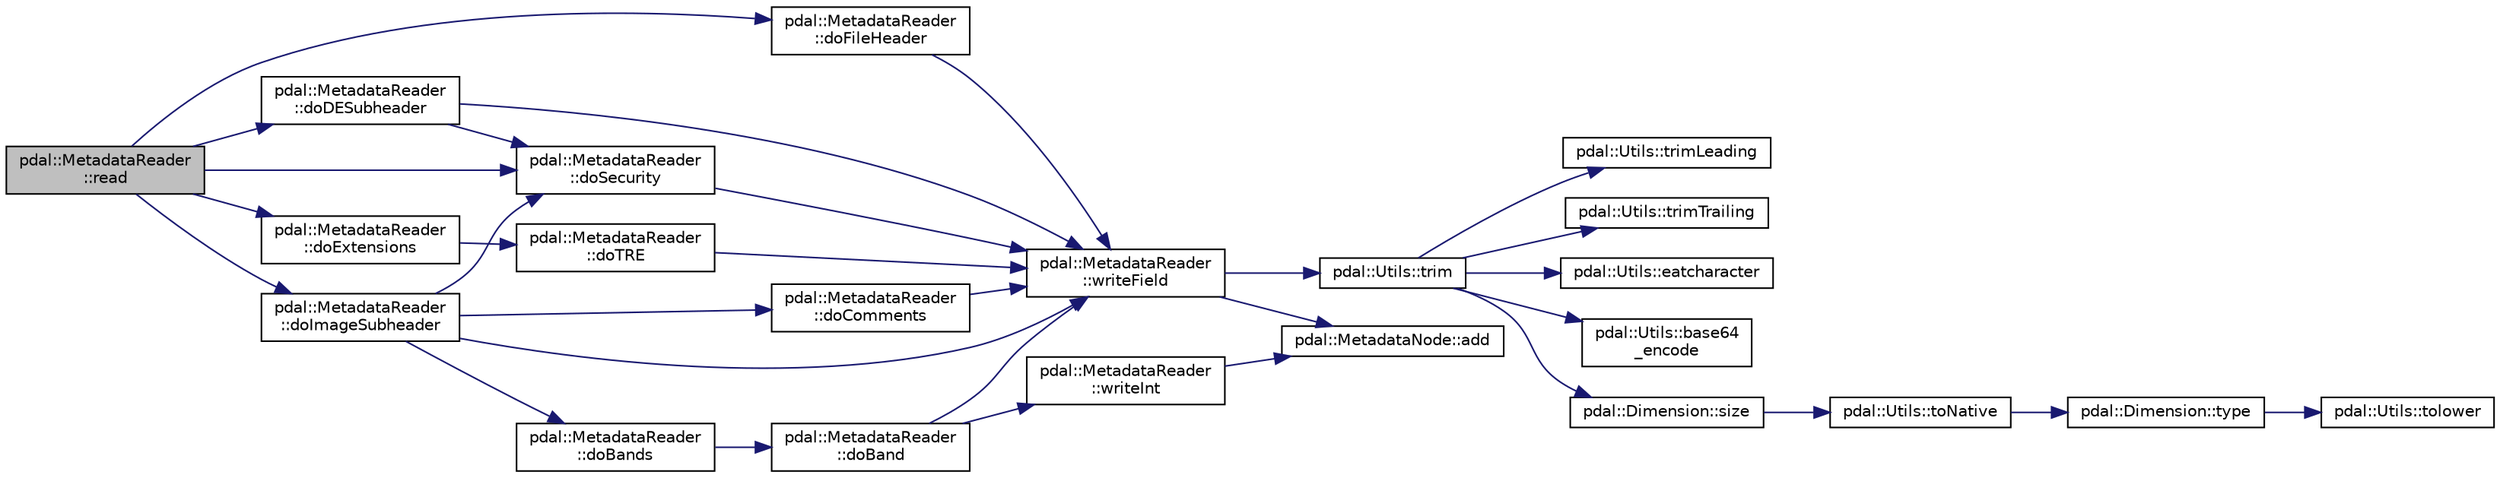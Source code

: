 digraph "pdal::MetadataReader::read"
{
  edge [fontname="Helvetica",fontsize="10",labelfontname="Helvetica",labelfontsize="10"];
  node [fontname="Helvetica",fontsize="10",shape=record];
  rankdir="LR";
  Node1 [label="pdal::MetadataReader\l::read",height=0.2,width=0.4,color="black", fillcolor="grey75", style="filled", fontcolor="black"];
  Node1 -> Node2 [color="midnightblue",fontsize="10",style="solid",fontname="Helvetica"];
  Node2 [label="pdal::MetadataReader\l::doDESubheader",height=0.2,width=0.4,color="black", fillcolor="white", style="filled",URL="$classpdal_1_1MetadataReader.html#a09371cc1f564e82c16f6a77648c02a00"];
  Node2 -> Node3 [color="midnightblue",fontsize="10",style="solid",fontname="Helvetica"];
  Node3 [label="pdal::MetadataReader\l::doSecurity",height=0.2,width=0.4,color="black", fillcolor="white", style="filled",URL="$classpdal_1_1MetadataReader.html#aa46481f230ff9c0a410be9b039f72d80"];
  Node3 -> Node4 [color="midnightblue",fontsize="10",style="solid",fontname="Helvetica"];
  Node4 [label="pdal::MetadataReader\l::writeField",height=0.2,width=0.4,color="black", fillcolor="white", style="filled",URL="$classpdal_1_1MetadataReader.html#a1c64a95d8aa3024eac8fe8f98be64df4"];
  Node4 -> Node5 [color="midnightblue",fontsize="10",style="solid",fontname="Helvetica"];
  Node5 [label="pdal::Utils::trim",height=0.2,width=0.4,color="black", fillcolor="white", style="filled",URL="$namespacepdal_1_1Utils.html#ac5d9d3dfd3f4611182c07aa85e27c1e4"];
  Node5 -> Node6 [color="midnightblue",fontsize="10",style="solid",fontname="Helvetica"];
  Node6 [label="pdal::Utils::trimLeading",height=0.2,width=0.4,color="black", fillcolor="white", style="filled",URL="$namespacepdal_1_1Utils.html#a10ae3cc2d10407cff89ba1ab00bc036b"];
  Node5 -> Node7 [color="midnightblue",fontsize="10",style="solid",fontname="Helvetica"];
  Node7 [label="pdal::Utils::trimTrailing",height=0.2,width=0.4,color="black", fillcolor="white", style="filled",URL="$namespacepdal_1_1Utils.html#afed0ad4146baafd1973c85e1508ade73"];
  Node5 -> Node8 [color="midnightblue",fontsize="10",style="solid",fontname="Helvetica"];
  Node8 [label="pdal::Utils::eatcharacter",height=0.2,width=0.4,color="black", fillcolor="white", style="filled",URL="$namespacepdal_1_1Utils.html#abdd3e6ebf8047dbc72337bac885f1169"];
  Node5 -> Node9 [color="midnightblue",fontsize="10",style="solid",fontname="Helvetica"];
  Node9 [label="pdal::Utils::base64\l_encode",height=0.2,width=0.4,color="black", fillcolor="white", style="filled",URL="$namespacepdal_1_1Utils.html#ab908ea72a2a7d385cbbab68939d1c1a2"];
  Node5 -> Node10 [color="midnightblue",fontsize="10",style="solid",fontname="Helvetica"];
  Node10 [label="pdal::Dimension::size",height=0.2,width=0.4,color="black", fillcolor="white", style="filled",URL="$namespacepdal_1_1Dimension.html#acf81dae9d5946f3a941f9df154b2329b"];
  Node10 -> Node11 [color="midnightblue",fontsize="10",style="solid",fontname="Helvetica"];
  Node11 [label="pdal::Utils::toNative",height=0.2,width=0.4,color="black", fillcolor="white", style="filled",URL="$namespacepdal_1_1Utils.html#a59253304d0f929e3a3ea00f09636002f"];
  Node11 -> Node12 [color="midnightblue",fontsize="10",style="solid",fontname="Helvetica"];
  Node12 [label="pdal::Dimension::type",height=0.2,width=0.4,color="black", fillcolor="white", style="filled",URL="$namespacepdal_1_1Dimension.html#a880d689fed54aa3ded6f88c9e058c5d2"];
  Node12 -> Node13 [color="midnightblue",fontsize="10",style="solid",fontname="Helvetica"];
  Node13 [label="pdal::Utils::tolower",height=0.2,width=0.4,color="black", fillcolor="white", style="filled",URL="$namespacepdal_1_1Utils.html#a5268937cf695835e55392f752dc02cb2"];
  Node4 -> Node14 [color="midnightblue",fontsize="10",style="solid",fontname="Helvetica"];
  Node14 [label="pdal::MetadataNode::add",height=0.2,width=0.4,color="black", fillcolor="white", style="filled",URL="$classpdal_1_1MetadataNode.html#af2c1c5d91f6ab47a804aa8a0a1b043c2"];
  Node2 -> Node4 [color="midnightblue",fontsize="10",style="solid",fontname="Helvetica"];
  Node1 -> Node15 [color="midnightblue",fontsize="10",style="solid",fontname="Helvetica"];
  Node15 [label="pdal::MetadataReader\l::doExtensions",height=0.2,width=0.4,color="black", fillcolor="white", style="filled",URL="$classpdal_1_1MetadataReader.html#a38bfcddcb82f4acc7fa65b8926291448"];
  Node15 -> Node16 [color="midnightblue",fontsize="10",style="solid",fontname="Helvetica"];
  Node16 [label="pdal::MetadataReader\l::doTRE",height=0.2,width=0.4,color="black", fillcolor="white", style="filled",URL="$classpdal_1_1MetadataReader.html#a0b501db6838ec8a7fc159f968369c704"];
  Node16 -> Node4 [color="midnightblue",fontsize="10",style="solid",fontname="Helvetica"];
  Node1 -> Node17 [color="midnightblue",fontsize="10",style="solid",fontname="Helvetica"];
  Node17 [label="pdal::MetadataReader\l::doFileHeader",height=0.2,width=0.4,color="black", fillcolor="white", style="filled",URL="$classpdal_1_1MetadataReader.html#aa427c00702c8c857bf835f941dcad27c"];
  Node17 -> Node4 [color="midnightblue",fontsize="10",style="solid",fontname="Helvetica"];
  Node1 -> Node18 [color="midnightblue",fontsize="10",style="solid",fontname="Helvetica"];
  Node18 [label="pdal::MetadataReader\l::doImageSubheader",height=0.2,width=0.4,color="black", fillcolor="white", style="filled",URL="$classpdal_1_1MetadataReader.html#a0f0fd61c776d52aa63dbc6f96b0bd9cd"];
  Node18 -> Node19 [color="midnightblue",fontsize="10",style="solid",fontname="Helvetica"];
  Node19 [label="pdal::MetadataReader\l::doBands",height=0.2,width=0.4,color="black", fillcolor="white", style="filled",URL="$classpdal_1_1MetadataReader.html#a2d3cbedce362d38c916e5ba53759d0c2"];
  Node19 -> Node20 [color="midnightblue",fontsize="10",style="solid",fontname="Helvetica"];
  Node20 [label="pdal::MetadataReader\l::doBand",height=0.2,width=0.4,color="black", fillcolor="white", style="filled",URL="$classpdal_1_1MetadataReader.html#ad251dfabc6e167a8a5d881b052429d71"];
  Node20 -> Node4 [color="midnightblue",fontsize="10",style="solid",fontname="Helvetica"];
  Node20 -> Node21 [color="midnightblue",fontsize="10",style="solid",fontname="Helvetica"];
  Node21 [label="pdal::MetadataReader\l::writeInt",height=0.2,width=0.4,color="black", fillcolor="white", style="filled",URL="$classpdal_1_1MetadataReader.html#af6980014b8787ec2fdb5207be98db734"];
  Node21 -> Node14 [color="midnightblue",fontsize="10",style="solid",fontname="Helvetica"];
  Node18 -> Node22 [color="midnightblue",fontsize="10",style="solid",fontname="Helvetica"];
  Node22 [label="pdal::MetadataReader\l::doComments",height=0.2,width=0.4,color="black", fillcolor="white", style="filled",URL="$classpdal_1_1MetadataReader.html#afb1769d68bcf716541f8703da322212d"];
  Node22 -> Node4 [color="midnightblue",fontsize="10",style="solid",fontname="Helvetica"];
  Node18 -> Node3 [color="midnightblue",fontsize="10",style="solid",fontname="Helvetica"];
  Node18 -> Node4 [color="midnightblue",fontsize="10",style="solid",fontname="Helvetica"];
  Node1 -> Node3 [color="midnightblue",fontsize="10",style="solid",fontname="Helvetica"];
}
